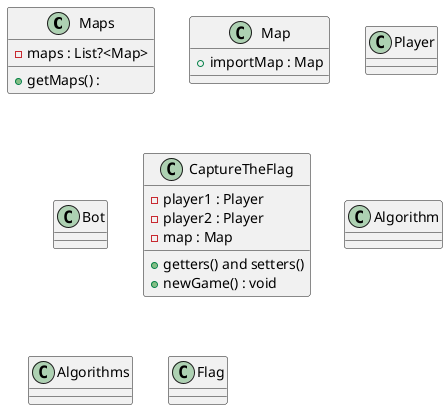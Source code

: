 @startuml
'https://plantuml.com/class-diagram

class Maps
class Map
class Player
class Bot
class CaptureTheFlag
class Algorithm
class Algorithms
class Flag

class CaptureTheFlag{
    - player1 : Player
    - player2 : Player
    - map : Map
    + getters() and setters()
    + newGame() : void
}
class Maps{
    - maps : List?<Map>
    +getMaps() :
}

class Map {
  + importMap : Map
}

class Player{

}

class Bot{
}


@enduml
























class CaptureTheFlag{
  Map map ;
  Player player1m, player2 ;

    public CaptureTheFlag() {
        this.map = new Map;
        this.player1 = new Player;
        this.player2 = new Player;
    }
}

